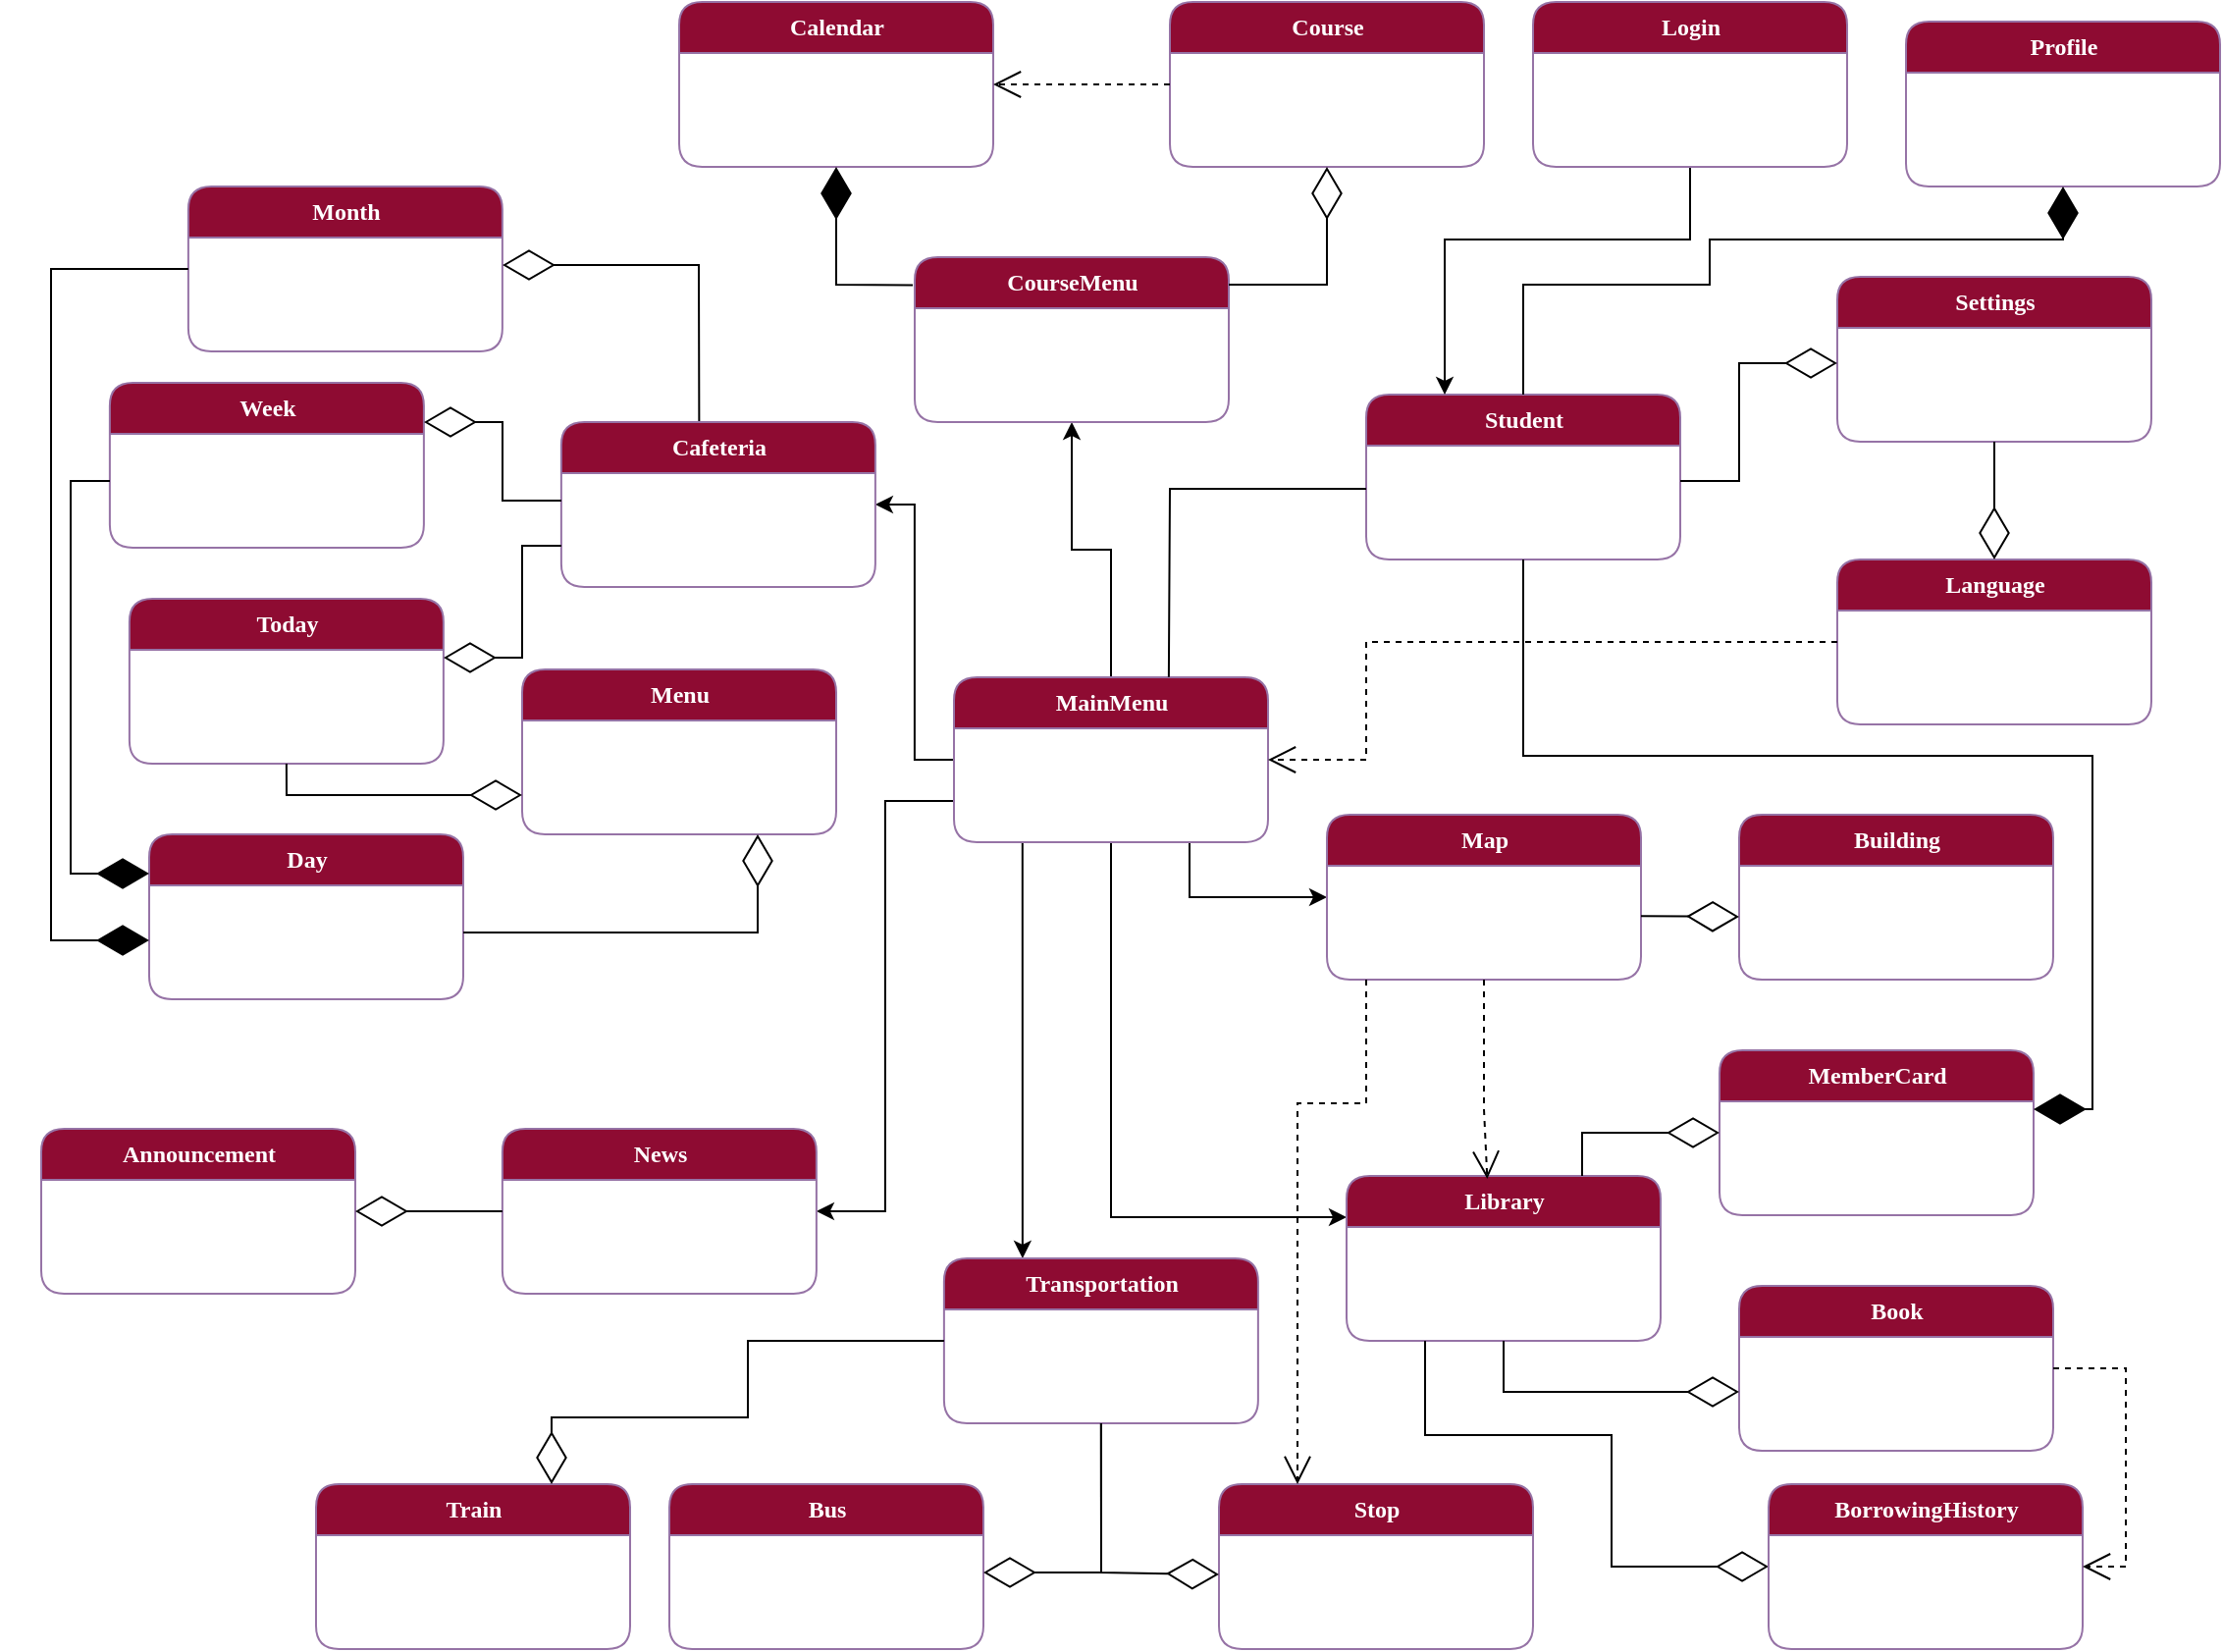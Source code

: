 <mxfile version="21.1.1" type="github">
  <diagram name="domain model v0.1" id="929967ad-93f9-6ef4-fab6-5d389245f69c">
    <mxGraphModel dx="1434" dy="2456" grid="1" gridSize="10" guides="1" tooltips="1" connect="1" arrows="1" fold="1" page="1" pageScale="1.5" pageWidth="827" pageHeight="583" background="none" math="0" shadow="0">
      <root>
        <mxCell id="0" style=";html=1;" />
        <mxCell id="1" style=";html=1;" parent="0" />
        <mxCell id="7_-KOmJF56WA2YFmEBqw-1" value="&lt;font color=&quot;#ffffff&quot;&gt;&lt;b&gt;Student&lt;/b&gt;&lt;/font&gt;" style="swimlane;html=1;fontStyle=0;childLayout=stackLayout;horizontal=1;startSize=26;fillColor=#8e0b32;horizontalStack=0;resizeParent=1;resizeLast=0;collapsible=1;marginBottom=0;swimlaneFillColor=#ffffff;align=center;rounded=1;shadow=0;comic=0;labelBackgroundColor=none;strokeWidth=1;fontFamily=Verdana;fontSize=12;strokeColor=#9673a6;" parent="1" vertex="1">
          <mxGeometry x="755" y="-1531" width="160" height="84" as="geometry" />
        </mxCell>
        <mxCell id="7_-KOmJF56WA2YFmEBqw-2" value="&lt;font color=&quot;#ffffff&quot;&gt;&lt;b&gt;Settings&lt;/b&gt;&lt;/font&gt;" style="swimlane;html=1;fontStyle=0;childLayout=stackLayout;horizontal=1;startSize=26;fillColor=#8e0b32;horizontalStack=0;resizeParent=1;resizeLast=0;collapsible=1;marginBottom=0;swimlaneFillColor=#ffffff;align=center;rounded=1;shadow=0;comic=0;labelBackgroundColor=none;strokeWidth=1;fontFamily=Verdana;fontSize=12;strokeColor=#9673a6;" parent="1" vertex="1">
          <mxGeometry x="995" y="-1591" width="160" height="84" as="geometry" />
        </mxCell>
        <mxCell id="7_-KOmJF56WA2YFmEBqw-3" style="edgeStyle=orthogonalEdgeStyle;rounded=0;orthogonalLoop=1;jettySize=auto;html=1;exitX=0;exitY=0.5;exitDx=0;exitDy=0;entryX=1;entryY=0.5;entryDx=0;entryDy=0;" parent="1" source="7_-KOmJF56WA2YFmEBqw-9" target="7_-KOmJF56WA2YFmEBqw-11" edge="1">
          <mxGeometry relative="1" as="geometry" />
        </mxCell>
        <mxCell id="7_-KOmJF56WA2YFmEBqw-4" style="edgeStyle=orthogonalEdgeStyle;rounded=0;orthogonalLoop=1;jettySize=auto;html=1;exitX=0;exitY=0.75;exitDx=0;exitDy=0;entryX=1;entryY=0.5;entryDx=0;entryDy=0;" parent="1" source="7_-KOmJF56WA2YFmEBqw-9" target="7_-KOmJF56WA2YFmEBqw-16" edge="1">
          <mxGeometry relative="1" as="geometry" />
        </mxCell>
        <mxCell id="7_-KOmJF56WA2YFmEBqw-5" style="edgeStyle=orthogonalEdgeStyle;rounded=0;orthogonalLoop=1;jettySize=auto;html=1;exitX=0.75;exitY=1;exitDx=0;exitDy=0;entryX=0;entryY=0.5;entryDx=0;entryDy=0;" parent="1" source="7_-KOmJF56WA2YFmEBqw-9" target="7_-KOmJF56WA2YFmEBqw-14" edge="1">
          <mxGeometry relative="1" as="geometry" />
        </mxCell>
        <mxCell id="7_-KOmJF56WA2YFmEBqw-6" style="edgeStyle=orthogonalEdgeStyle;rounded=0;orthogonalLoop=1;jettySize=auto;html=1;exitX=0.25;exitY=1;exitDx=0;exitDy=0;entryX=0.25;entryY=0;entryDx=0;entryDy=0;" parent="1" source="7_-KOmJF56WA2YFmEBqw-9" target="7_-KOmJF56WA2YFmEBqw-12" edge="1">
          <mxGeometry relative="1" as="geometry">
            <mxPoint x="600" y="-1160" as="targetPoint" />
            <Array as="points">
              <mxPoint x="580" y="-1303" />
            </Array>
          </mxGeometry>
        </mxCell>
        <mxCell id="7_-KOmJF56WA2YFmEBqw-7" style="edgeStyle=orthogonalEdgeStyle;rounded=0;orthogonalLoop=1;jettySize=auto;html=1;exitX=0.5;exitY=0;exitDx=0;exitDy=0;entryX=0.5;entryY=1;entryDx=0;entryDy=0;" parent="1" source="7_-KOmJF56WA2YFmEBqw-9" target="7_-KOmJF56WA2YFmEBqw-15" edge="1">
          <mxGeometry relative="1" as="geometry" />
        </mxCell>
        <mxCell id="7_-KOmJF56WA2YFmEBqw-8" style="edgeStyle=orthogonalEdgeStyle;rounded=0;orthogonalLoop=1;jettySize=auto;html=1;exitX=0.5;exitY=1;exitDx=0;exitDy=0;entryX=0;entryY=0.25;entryDx=0;entryDy=0;" parent="1" source="7_-KOmJF56WA2YFmEBqw-9" target="7_-KOmJF56WA2YFmEBqw-13" edge="1">
          <mxGeometry relative="1" as="geometry" />
        </mxCell>
        <mxCell id="7_-KOmJF56WA2YFmEBqw-9" value="&lt;font color=&quot;#ffffff&quot;&gt;&lt;b&gt;MainMenu&lt;br&gt;&lt;/b&gt;&lt;/font&gt;" style="swimlane;html=1;fontStyle=0;childLayout=stackLayout;horizontal=1;startSize=26;fillColor=#8e0b32;horizontalStack=0;resizeParent=1;resizeLast=0;collapsible=1;marginBottom=0;swimlaneFillColor=#ffffff;align=center;rounded=1;shadow=0;comic=0;labelBackgroundColor=none;strokeWidth=1;fontFamily=Verdana;fontSize=12;strokeColor=#9673a6;" parent="1" vertex="1">
          <mxGeometry x="545" y="-1387" width="160" height="84" as="geometry" />
        </mxCell>
        <mxCell id="7_-KOmJF56WA2YFmEBqw-10" value="&lt;font color=&quot;#ffffff&quot;&gt;&lt;b&gt;Profile&lt;/b&gt;&lt;/font&gt;" style="swimlane;html=1;fontStyle=0;childLayout=stackLayout;horizontal=1;startSize=26;fillColor=#8e0b32;horizontalStack=0;resizeParent=1;resizeLast=0;collapsible=1;marginBottom=0;swimlaneFillColor=#ffffff;align=center;rounded=1;shadow=0;comic=0;labelBackgroundColor=none;strokeWidth=1;fontFamily=Verdana;fontSize=12;strokeColor=#9673a6;" parent="1" vertex="1">
          <mxGeometry x="1030" y="-1721" width="160" height="84" as="geometry" />
        </mxCell>
        <mxCell id="7_-KOmJF56WA2YFmEBqw-11" value="&lt;font color=&quot;#ffffff&quot;&gt;&lt;b&gt;Cafeteria&lt;/b&gt;&lt;/font&gt;" style="swimlane;html=1;fontStyle=0;childLayout=stackLayout;horizontal=1;startSize=26;fillColor=#8e0b32;horizontalStack=0;resizeParent=1;resizeLast=0;collapsible=1;marginBottom=0;swimlaneFillColor=#ffffff;align=center;rounded=1;shadow=0;comic=0;labelBackgroundColor=none;strokeWidth=1;fontFamily=Verdana;fontSize=12;strokeColor=#9673a6;" parent="1" vertex="1">
          <mxGeometry x="344.94" y="-1517" width="160" height="84" as="geometry">
            <mxRectangle x="289.94" y="-10" width="100" height="30" as="alternateBounds" />
          </mxGeometry>
        </mxCell>
        <mxCell id="7_-KOmJF56WA2YFmEBqw-12" value="&lt;font color=&quot;#ffffff&quot;&gt;&lt;b&gt;Transportation&lt;/b&gt;&lt;/font&gt;" style="swimlane;html=1;fontStyle=0;childLayout=stackLayout;horizontal=1;startSize=26;fillColor=#8e0b32;horizontalStack=0;resizeParent=1;resizeLast=0;collapsible=1;marginBottom=0;swimlaneFillColor=#ffffff;align=center;rounded=1;shadow=0;comic=0;labelBackgroundColor=none;strokeWidth=1;fontFamily=Verdana;fontSize=12;strokeColor=#9673a6;" parent="1" vertex="1">
          <mxGeometry x="539.94" y="-1091" width="160" height="84" as="geometry" />
        </mxCell>
        <mxCell id="7_-KOmJF56WA2YFmEBqw-13" value="&lt;font color=&quot;#ffffff&quot;&gt;&lt;b&gt;Library&lt;/b&gt;&lt;/font&gt;" style="swimlane;html=1;fontStyle=0;childLayout=stackLayout;horizontal=1;startSize=26;fillColor=#8e0b32;horizontalStack=0;resizeParent=1;resizeLast=0;collapsible=1;marginBottom=0;swimlaneFillColor=#ffffff;align=center;rounded=1;shadow=0;comic=0;labelBackgroundColor=none;strokeWidth=1;fontFamily=Verdana;fontSize=12;strokeColor=#9673a6;" parent="1" vertex="1">
          <mxGeometry x="745" y="-1133" width="160" height="84" as="geometry" />
        </mxCell>
        <mxCell id="7_-KOmJF56WA2YFmEBqw-14" value="&lt;font color=&quot;#ffffff&quot;&gt;&lt;b&gt;Map&lt;/b&gt;&lt;/font&gt;" style="swimlane;html=1;fontStyle=0;childLayout=stackLayout;horizontal=1;startSize=26;fillColor=#8e0b32;horizontalStack=0;resizeParent=1;resizeLast=0;collapsible=1;marginBottom=0;swimlaneFillColor=#ffffff;align=center;rounded=1;shadow=0;comic=0;labelBackgroundColor=none;strokeWidth=1;fontFamily=Verdana;fontSize=12;strokeColor=#9673a6;" parent="1" vertex="1">
          <mxGeometry x="735" y="-1317" width="160" height="84" as="geometry" />
        </mxCell>
        <mxCell id="7_-KOmJF56WA2YFmEBqw-15" value="&lt;font color=&quot;#ffffff&quot;&gt;&lt;b&gt;CourseMenu&lt;/b&gt;&lt;/font&gt;" style="swimlane;html=1;fontStyle=0;childLayout=stackLayout;horizontal=1;startSize=26;fillColor=#8e0b32;horizontalStack=0;resizeParent=1;resizeLast=0;collapsible=1;marginBottom=0;swimlaneFillColor=#ffffff;align=center;rounded=1;shadow=0;comic=0;labelBackgroundColor=none;strokeWidth=1;fontFamily=Verdana;fontSize=12;strokeColor=#9673a6;" parent="1" vertex="1">
          <mxGeometry x="525" y="-1601" width="160" height="84" as="geometry" />
        </mxCell>
        <mxCell id="7_-KOmJF56WA2YFmEBqw-16" value="&lt;font color=&quot;#ffffff&quot;&gt;&lt;b&gt;News&lt;/b&gt;&lt;/font&gt;" style="swimlane;html=1;fontStyle=0;childLayout=stackLayout;horizontal=1;startSize=26;fillColor=#8e0b32;horizontalStack=0;resizeParent=1;resizeLast=0;collapsible=1;marginBottom=0;swimlaneFillColor=#ffffff;align=center;rounded=1;shadow=0;comic=0;labelBackgroundColor=none;strokeWidth=1;fontFamily=Verdana;fontSize=12;strokeColor=#9673a6;" parent="1" vertex="1">
          <mxGeometry x="314.94" y="-1157" width="160" height="84" as="geometry" />
        </mxCell>
        <mxCell id="7_-KOmJF56WA2YFmEBqw-17" value="&lt;font color=&quot;#ffffff&quot;&gt;&lt;b&gt;Announcement&lt;/b&gt;&lt;/font&gt;" style="swimlane;html=1;fontStyle=0;childLayout=stackLayout;horizontal=1;startSize=26;fillColor=#8e0b32;horizontalStack=0;resizeParent=1;resizeLast=0;collapsible=1;marginBottom=0;swimlaneFillColor=#ffffff;align=center;rounded=1;shadow=0;comic=0;labelBackgroundColor=none;strokeWidth=1;fontFamily=Verdana;fontSize=12;strokeColor=#9673a6;" parent="1" vertex="1">
          <mxGeometry x="80" y="-1157" width="160" height="84" as="geometry" />
        </mxCell>
        <mxCell id="7_-KOmJF56WA2YFmEBqw-18" value="&lt;font color=&quot;#ffffff&quot;&gt;&lt;b&gt;Course&lt;/b&gt;&lt;/font&gt;" style="swimlane;html=1;fontStyle=0;childLayout=stackLayout;horizontal=1;startSize=26;fillColor=#8e0b32;horizontalStack=0;resizeParent=1;resizeLast=0;collapsible=1;marginBottom=0;swimlaneFillColor=#ffffff;align=center;rounded=1;shadow=0;comic=0;labelBackgroundColor=none;strokeWidth=1;fontFamily=Verdana;fontSize=12;strokeColor=#9673a6;" parent="1" vertex="1">
          <mxGeometry x="655" y="-1731" width="160" height="84" as="geometry" />
        </mxCell>
        <mxCell id="7_-KOmJF56WA2YFmEBqw-19" value="&lt;font color=&quot;#ffffff&quot;&gt;&lt;b&gt;Calendar&lt;/b&gt;&lt;/font&gt;" style="swimlane;html=1;fontStyle=0;childLayout=stackLayout;horizontal=1;startSize=26;fillColor=#8e0b32;horizontalStack=0;resizeParent=1;resizeLast=0;collapsible=1;marginBottom=0;swimlaneFillColor=#ffffff;align=center;rounded=1;shadow=0;comic=0;labelBackgroundColor=none;strokeWidth=1;fontFamily=Verdana;fontSize=12;strokeColor=#9673a6;" parent="1" vertex="1">
          <mxGeometry x="405" y="-1731" width="160" height="84" as="geometry" />
        </mxCell>
        <mxCell id="7_-KOmJF56WA2YFmEBqw-20" value="&lt;font color=&quot;#ffffff&quot;&gt;&lt;b&gt;Bus&lt;/b&gt;&lt;/font&gt;" style="swimlane;html=1;fontStyle=0;childLayout=stackLayout;horizontal=1;startSize=26;fillColor=#8e0b32;horizontalStack=0;resizeParent=1;resizeLast=0;collapsible=1;marginBottom=0;swimlaneFillColor=#ffffff;align=center;rounded=1;shadow=0;comic=0;labelBackgroundColor=none;strokeWidth=1;fontFamily=Verdana;fontSize=12;strokeColor=#9673a6;" parent="1" vertex="1">
          <mxGeometry x="400" y="-976" width="160" height="84" as="geometry" />
        </mxCell>
        <mxCell id="7_-KOmJF56WA2YFmEBqw-21" value="&lt;font color=&quot;#ffffff&quot;&gt;&lt;b&gt;Train&lt;/b&gt;&lt;/font&gt;" style="swimlane;html=1;fontStyle=0;childLayout=stackLayout;horizontal=1;startSize=26;fillColor=#8e0b32;horizontalStack=0;resizeParent=1;resizeLast=0;collapsible=1;marginBottom=0;swimlaneFillColor=#ffffff;align=center;rounded=1;shadow=0;comic=0;labelBackgroundColor=none;strokeWidth=1;fontFamily=Verdana;fontSize=12;strokeColor=#9673a6;" parent="1" vertex="1">
          <mxGeometry x="220" y="-976" width="160" height="84" as="geometry" />
        </mxCell>
        <mxCell id="7_-KOmJF56WA2YFmEBqw-23" value="&lt;font color=&quot;#ffffff&quot;&gt;&lt;b&gt;MemberCard&lt;/b&gt;&lt;/font&gt;" style="swimlane;html=1;fontStyle=0;childLayout=stackLayout;horizontal=1;startSize=26;fillColor=#8e0b32;horizontalStack=0;resizeParent=1;resizeLast=0;collapsible=1;marginBottom=0;swimlaneFillColor=#ffffff;align=center;rounded=1;shadow=0;comic=0;labelBackgroundColor=none;strokeWidth=1;fontFamily=Verdana;fontSize=12;strokeColor=#9673a6;" parent="1" vertex="1">
          <mxGeometry x="935" y="-1197" width="160" height="84" as="geometry" />
        </mxCell>
        <mxCell id="7_-KOmJF56WA2YFmEBqw-24" value="&lt;font color=&quot;#ffffff&quot;&gt;&lt;b&gt;Book&lt;/b&gt;&lt;/font&gt;" style="swimlane;html=1;fontStyle=0;childLayout=stackLayout;horizontal=1;startSize=26;fillColor=#8e0b32;horizontalStack=0;resizeParent=1;resizeLast=0;collapsible=1;marginBottom=0;swimlaneFillColor=#ffffff;align=center;rounded=1;shadow=0;comic=0;labelBackgroundColor=none;strokeWidth=1;fontFamily=Verdana;fontSize=12;strokeColor=#9673a6;" parent="1" vertex="1">
          <mxGeometry x="945" y="-1077" width="160" height="84" as="geometry" />
        </mxCell>
        <mxCell id="7_-KOmJF56WA2YFmEBqw-25" value="&lt;font color=&quot;#ffffff&quot;&gt;&lt;b&gt;Building&lt;/b&gt;&lt;/font&gt;" style="swimlane;html=1;fontStyle=0;childLayout=stackLayout;horizontal=1;startSize=26;fillColor=#8e0b32;horizontalStack=0;resizeParent=1;resizeLast=0;collapsible=1;marginBottom=0;swimlaneFillColor=#ffffff;align=center;rounded=1;shadow=0;comic=0;labelBackgroundColor=none;strokeWidth=1;fontFamily=Verdana;fontSize=12;strokeColor=#9673a6;" parent="1" vertex="1">
          <mxGeometry x="945" y="-1317" width="160" height="84" as="geometry" />
        </mxCell>
        <mxCell id="7_-KOmJF56WA2YFmEBqw-26" value="" style="endArrow=diamondThin;endFill=0;endSize=24;html=1;rounded=0;" parent="7_-KOmJF56WA2YFmEBqw-25" edge="1">
          <mxGeometry width="160" relative="1" as="geometry">
            <mxPoint x="-50" y="51.58" as="sourcePoint" />
            <mxPoint y="52" as="targetPoint" />
          </mxGeometry>
        </mxCell>
        <mxCell id="7_-KOmJF56WA2YFmEBqw-27" value="&lt;font color=&quot;#ffffff&quot;&gt;&lt;b&gt;Today&lt;/b&gt;&lt;/font&gt;" style="swimlane;html=1;fontStyle=0;childLayout=stackLayout;horizontal=1;startSize=26;fillColor=#8e0b32;horizontalStack=0;resizeParent=1;resizeLast=0;collapsible=1;marginBottom=0;swimlaneFillColor=#ffffff;align=center;rounded=1;shadow=0;comic=0;labelBackgroundColor=none;strokeWidth=1;fontFamily=Verdana;fontSize=12;strokeColor=#9673a6;" parent="1" vertex="1">
          <mxGeometry x="124.94" y="-1427" width="160" height="84" as="geometry" />
        </mxCell>
        <mxCell id="7_-KOmJF56WA2YFmEBqw-28" value="&lt;font color=&quot;#ffffff&quot;&gt;&lt;b&gt;Week&lt;/b&gt;&lt;/font&gt;" style="swimlane;html=1;fontStyle=0;childLayout=stackLayout;horizontal=1;startSize=26;fillColor=#8e0b32;horizontalStack=0;resizeParent=1;resizeLast=0;collapsible=1;marginBottom=0;swimlaneFillColor=#ffffff;align=center;rounded=1;shadow=0;comic=0;labelBackgroundColor=none;strokeWidth=1;fontFamily=Verdana;fontSize=12;strokeColor=#9673a6;" parent="1" vertex="1">
          <mxGeometry x="114.94" y="-1537" width="160" height="84" as="geometry" />
        </mxCell>
        <mxCell id="7_-KOmJF56WA2YFmEBqw-29" value="&lt;font color=&quot;#ffffff&quot;&gt;&lt;b&gt;Month&lt;/b&gt;&lt;/font&gt;" style="swimlane;html=1;fontStyle=0;childLayout=stackLayout;horizontal=1;startSize=26;fillColor=#8e0b32;horizontalStack=0;resizeParent=1;resizeLast=0;collapsible=1;marginBottom=0;swimlaneFillColor=#ffffff;align=center;rounded=1;shadow=0;comic=0;labelBackgroundColor=none;strokeWidth=1;fontFamily=Verdana;fontSize=12;strokeColor=#9673a6;" parent="1" vertex="1">
          <mxGeometry x="154.94" y="-1637" width="160" height="84" as="geometry" />
        </mxCell>
        <mxCell id="7_-KOmJF56WA2YFmEBqw-30" value="&lt;font color=&quot;#ffffff&quot;&gt;&lt;b&gt;Menu&lt;/b&gt;&lt;/font&gt;" style="swimlane;html=1;fontStyle=0;childLayout=stackLayout;horizontal=1;startSize=26;fillColor=#8e0b32;horizontalStack=0;resizeParent=1;resizeLast=0;collapsible=1;marginBottom=0;swimlaneFillColor=#ffffff;align=center;rounded=1;shadow=0;comic=0;labelBackgroundColor=none;strokeWidth=1;fontFamily=Verdana;fontSize=12;strokeColor=#9673a6;" parent="1" vertex="1">
          <mxGeometry x="325" y="-1391" width="160" height="84" as="geometry" />
        </mxCell>
        <mxCell id="7_-KOmJF56WA2YFmEBqw-31" value="&lt;font color=&quot;#ffffff&quot;&gt;&lt;b&gt;Language&lt;/b&gt;&lt;/font&gt;" style="swimlane;html=1;fontStyle=0;childLayout=stackLayout;horizontal=1;startSize=26;fillColor=#8e0b32;horizontalStack=0;resizeParent=1;resizeLast=0;collapsible=1;marginBottom=0;swimlaneFillColor=#ffffff;align=center;rounded=1;shadow=0;comic=0;labelBackgroundColor=none;strokeWidth=1;fontFamily=Verdana;fontSize=12;strokeColor=#9673a6;" parent="1" vertex="1">
          <mxGeometry x="995" y="-1447" width="160" height="84" as="geometry" />
        </mxCell>
        <mxCell id="7_-KOmJF56WA2YFmEBqw-32" value="" style="endArrow=diamondThin;endFill=0;endSize=24;html=1;rounded=0;exitX=0.5;exitY=1;exitDx=0;exitDy=0;" parent="1" source="7_-KOmJF56WA2YFmEBqw-13" edge="1">
          <mxGeometry width="160" relative="1" as="geometry">
            <mxPoint x="785" y="-1023" as="sourcePoint" />
            <mxPoint x="945" y="-1023" as="targetPoint" />
            <Array as="points">
              <mxPoint x="825" y="-1023" />
              <mxPoint x="855" y="-1023" />
              <mxPoint x="885" y="-1023" />
            </Array>
          </mxGeometry>
        </mxCell>
        <mxCell id="7_-KOmJF56WA2YFmEBqw-33" value="" style="endArrow=diamondThin;endFill=0;endSize=24;html=1;rounded=0;entryX=0.5;entryY=1;entryDx=0;entryDy=0;" parent="1" target="7_-KOmJF56WA2YFmEBqw-18" edge="1">
          <mxGeometry width="160" relative="1" as="geometry">
            <mxPoint x="685" y="-1587" as="sourcePoint" />
            <mxPoint x="845" y="-1397" as="targetPoint" />
            <Array as="points">
              <mxPoint x="685" y="-1587" />
              <mxPoint x="735" y="-1587" />
            </Array>
          </mxGeometry>
        </mxCell>
        <mxCell id="7_-KOmJF56WA2YFmEBqw-34" value="" style="endArrow=open;endSize=12;dashed=1;html=1;rounded=0;exitX=0;exitY=0.5;exitDx=0;exitDy=0;entryX=1;entryY=0.5;entryDx=0;entryDy=0;" parent="1" source="7_-KOmJF56WA2YFmEBqw-18" target="7_-KOmJF56WA2YFmEBqw-19" edge="1">
          <mxGeometry width="160" relative="1" as="geometry">
            <mxPoint x="535" y="-1637" as="sourcePoint" />
            <mxPoint x="695" y="-1637" as="targetPoint" />
          </mxGeometry>
        </mxCell>
        <mxCell id="7_-KOmJF56WA2YFmEBqw-35" value="" style="endArrow=diamondThin;endFill=1;endSize=24;html=1;rounded=0;entryX=0.5;entryY=1;entryDx=0;entryDy=0;exitX=-0.006;exitY=0.169;exitDx=0;exitDy=0;exitPerimeter=0;" parent="1" source="7_-KOmJF56WA2YFmEBqw-15" target="7_-KOmJF56WA2YFmEBqw-19" edge="1">
          <mxGeometry width="160" relative="1" as="geometry">
            <mxPoint x="595" y="-1557" as="sourcePoint" />
            <mxPoint x="755" y="-1557" as="targetPoint" />
            <Array as="points">
              <mxPoint x="485" y="-1587" />
            </Array>
          </mxGeometry>
        </mxCell>
        <mxCell id="7_-KOmJF56WA2YFmEBqw-36" value="" style="endArrow=diamondThin;endFill=0;endSize=24;html=1;rounded=0;" parent="1" edge="1">
          <mxGeometry width="160" relative="1" as="geometry">
            <mxPoint x="345" y="-1477" as="sourcePoint" />
            <mxPoint x="275" y="-1517" as="targetPoint" />
            <Array as="points">
              <mxPoint x="315" y="-1477" />
              <mxPoint x="315" y="-1517" />
            </Array>
          </mxGeometry>
        </mxCell>
        <mxCell id="7_-KOmJF56WA2YFmEBqw-37" value="" style="endArrow=diamondThin;endFill=0;endSize=24;html=1;rounded=0;exitX=0.439;exitY=-0.006;exitDx=0;exitDy=0;exitPerimeter=0;" parent="1" source="7_-KOmJF56WA2YFmEBqw-11" edge="1">
          <mxGeometry width="160" relative="1" as="geometry">
            <mxPoint x="335" y="-1537" as="sourcePoint" />
            <mxPoint x="315" y="-1597" as="targetPoint" />
            <Array as="points">
              <mxPoint x="415" y="-1597" />
            </Array>
          </mxGeometry>
        </mxCell>
        <mxCell id="7_-KOmJF56WA2YFmEBqw-38" value="" style="endArrow=diamondThin;endFill=0;endSize=24;html=1;rounded=0;exitX=0;exitY=0.75;exitDx=0;exitDy=0;" parent="1" source="7_-KOmJF56WA2YFmEBqw-11" edge="1">
          <mxGeometry width="160" relative="1" as="geometry">
            <mxPoint x="285" y="-1497" as="sourcePoint" />
            <mxPoint x="285" y="-1397" as="targetPoint" />
            <Array as="points">
              <mxPoint x="325" y="-1454" />
              <mxPoint x="325" y="-1397" />
            </Array>
          </mxGeometry>
        </mxCell>
        <mxCell id="7_-KOmJF56WA2YFmEBqw-39" value="&lt;font color=&quot;#ffffff&quot;&gt;&lt;b&gt;Day&lt;/b&gt;&lt;/font&gt;" style="swimlane;html=1;fontStyle=0;childLayout=stackLayout;horizontal=1;startSize=26;fillColor=#8e0b32;horizontalStack=0;resizeParent=1;resizeLast=0;collapsible=1;marginBottom=0;swimlaneFillColor=#ffffff;align=center;rounded=1;shadow=0;comic=0;labelBackgroundColor=none;strokeWidth=1;fontFamily=Verdana;fontSize=12;strokeColor=#9673a6;" parent="1" vertex="1">
          <mxGeometry x="135" y="-1307" width="160" height="84" as="geometry" />
        </mxCell>
        <mxCell id="7_-KOmJF56WA2YFmEBqw-40" value="" style="endArrow=diamondThin;endFill=1;endSize=24;html=1;rounded=0;" parent="1" edge="1">
          <mxGeometry width="160" relative="1" as="geometry">
            <mxPoint x="115" y="-1487" as="sourcePoint" />
            <mxPoint x="135" y="-1287" as="targetPoint" />
            <Array as="points">
              <mxPoint x="95" y="-1487" />
              <mxPoint x="95" y="-1287" />
            </Array>
          </mxGeometry>
        </mxCell>
        <mxCell id="7_-KOmJF56WA2YFmEBqw-41" value="" style="endArrow=diamondThin;endFill=1;endSize=24;html=1;rounded=0;exitX=0;exitY=0.5;exitDx=0;exitDy=0;" parent="1" source="7_-KOmJF56WA2YFmEBqw-29" edge="1">
          <mxGeometry width="160" relative="1" as="geometry">
            <mxPoint x="115" y="-1453" as="sourcePoint" />
            <mxPoint x="135" y="-1253" as="targetPoint" />
            <Array as="points">
              <mxPoint x="85" y="-1595" />
              <mxPoint x="85" y="-1253" />
            </Array>
          </mxGeometry>
        </mxCell>
        <mxCell id="7_-KOmJF56WA2YFmEBqw-42" value="" style="endArrow=diamondThin;endFill=0;endSize=24;html=1;rounded=0;entryX=0.75;entryY=1;entryDx=0;entryDy=0;" parent="1" target="7_-KOmJF56WA2YFmEBqw-30" edge="1">
          <mxGeometry width="160" relative="1" as="geometry">
            <mxPoint x="295" y="-1257" as="sourcePoint" />
            <mxPoint x="474.94" y="-1257" as="targetPoint" />
            <Array as="points">
              <mxPoint x="445" y="-1257" />
            </Array>
          </mxGeometry>
        </mxCell>
        <mxCell id="7_-KOmJF56WA2YFmEBqw-43" value="" style="endArrow=diamondThin;endFill=0;endSize=24;html=1;rounded=0;entryX=0.75;entryY=1;entryDx=0;entryDy=0;exitX=0.5;exitY=1;exitDx=0;exitDy=0;" parent="1" source="7_-KOmJF56WA2YFmEBqw-27" edge="1">
          <mxGeometry width="160" relative="1" as="geometry">
            <mxPoint x="175" y="-1277" as="sourcePoint" />
            <mxPoint x="325" y="-1327" as="targetPoint" />
            <Array as="points">
              <mxPoint x="205" y="-1327" />
              <mxPoint x="265" y="-1327" />
            </Array>
          </mxGeometry>
        </mxCell>
        <mxCell id="7_-KOmJF56WA2YFmEBqw-44" value="" style="endArrow=diamondThin;endFill=0;endSize=24;html=1;rounded=0;entryX=1;entryY=0.5;entryDx=0;entryDy=0;exitX=0;exitY=0.5;exitDx=0;exitDy=0;" parent="1" source="7_-KOmJF56WA2YFmEBqw-16" edge="1" target="7_-KOmJF56WA2YFmEBqw-17">
          <mxGeometry width="160" relative="1" as="geometry">
            <mxPoint x="414.94" y="-1119" as="sourcePoint" />
            <mxPoint x="254.94" y="-1179" as="targetPoint" />
            <Array as="points" />
          </mxGeometry>
        </mxCell>
        <mxCell id="7_-KOmJF56WA2YFmEBqw-46" value="&lt;font color=&quot;#ffffff&quot;&gt;&lt;b&gt;Stop&lt;/b&gt;&lt;/font&gt;" style="swimlane;html=1;fontStyle=0;childLayout=stackLayout;horizontal=1;startSize=26;fillColor=#8e0b32;horizontalStack=0;resizeParent=1;resizeLast=0;collapsible=1;marginBottom=0;swimlaneFillColor=#ffffff;align=center;rounded=1;shadow=0;comic=0;labelBackgroundColor=none;strokeWidth=1;fontFamily=Verdana;fontSize=12;strokeColor=#9673a6;" parent="1" vertex="1">
          <mxGeometry x="680" y="-976" width="160" height="84" as="geometry" />
        </mxCell>
        <mxCell id="7_-KOmJF56WA2YFmEBqw-48" value="" style="endArrow=diamondThin;endFill=0;endSize=24;html=1;rounded=0;exitX=0.5;exitY=1;exitDx=0;exitDy=0;" parent="1" source="7_-KOmJF56WA2YFmEBqw-12" edge="1">
          <mxGeometry width="160" relative="1" as="geometry">
            <mxPoint x="610" y="-1011" as="sourcePoint" />
            <mxPoint x="560" y="-931" as="targetPoint" />
            <Array as="points">
              <mxPoint x="620" y="-931" />
            </Array>
          </mxGeometry>
        </mxCell>
        <mxCell id="7_-KOmJF56WA2YFmEBqw-49" value="" style="endArrow=diamondThin;endFill=0;endSize=24;html=1;rounded=0;exitX=0.5;exitY=1;exitDx=0;exitDy=0;" parent="1" source="7_-KOmJF56WA2YFmEBqw-12" edge="1">
          <mxGeometry width="160" relative="1" as="geometry">
            <mxPoint x="630" y="-997" as="sourcePoint" />
            <mxPoint x="680" y="-930" as="targetPoint" />
            <Array as="points">
              <mxPoint x="620" y="-931" />
            </Array>
          </mxGeometry>
        </mxCell>
        <mxCell id="7_-KOmJF56WA2YFmEBqw-50" value="" style="endArrow=diamondThin;endFill=0;endSize=24;html=1;rounded=0;exitX=0.75;exitY=0;exitDx=0;exitDy=0;" parent="1" source="7_-KOmJF56WA2YFmEBqw-13" edge="1">
          <mxGeometry width="160" relative="1" as="geometry">
            <mxPoint x="785" y="-1155.42" as="sourcePoint" />
            <mxPoint x="935" y="-1155" as="targetPoint" />
            <Array as="points">
              <mxPoint x="865" y="-1155" />
            </Array>
          </mxGeometry>
        </mxCell>
        <mxCell id="7_-KOmJF56WA2YFmEBqw-51" value="" style="endArrow=diamondThin;endFill=1;endSize=24;html=1;rounded=0;exitX=0.5;exitY=1;exitDx=0;exitDy=0;" parent="1" source="7_-KOmJF56WA2YFmEBqw-1" edge="1">
          <mxGeometry width="160" relative="1" as="geometry">
            <mxPoint x="805" y="-1349.34" as="sourcePoint" />
            <mxPoint x="1095" y="-1167" as="targetPoint" />
            <Array as="points">
              <mxPoint x="835" y="-1347" />
              <mxPoint x="1125" y="-1347" />
              <mxPoint x="1125" y="-1167" />
            </Array>
          </mxGeometry>
        </mxCell>
        <mxCell id="7_-KOmJF56WA2YFmEBqw-52" value="" style="endArrow=open;endSize=12;dashed=1;html=1;rounded=0;exitX=0.5;exitY=1;exitDx=0;exitDy=0;entryX=0.448;entryY=0.018;entryDx=0;entryDy=0;entryPerimeter=0;" parent="1" source="7_-KOmJF56WA2YFmEBqw-14" target="7_-KOmJF56WA2YFmEBqw-13" edge="1">
          <mxGeometry width="160" relative="1" as="geometry">
            <mxPoint x="745" y="-1187" as="sourcePoint" />
            <mxPoint x="905" y="-1187" as="targetPoint" />
            <Array as="points">
              <mxPoint x="815" y="-1187" />
              <mxPoint x="815" y="-1167" />
            </Array>
          </mxGeometry>
        </mxCell>
        <mxCell id="7_-KOmJF56WA2YFmEBqw-53" value="" style="endArrow=diamondThin;endFill=1;endSize=24;html=1;rounded=0;entryX=0.5;entryY=1;entryDx=0;entryDy=0;exitX=0.5;exitY=0;exitDx=0;exitDy=0;" parent="1" source="7_-KOmJF56WA2YFmEBqw-1" target="7_-KOmJF56WA2YFmEBqw-10" edge="1">
          <mxGeometry width="160" relative="1" as="geometry">
            <mxPoint x="795" y="-1537" as="sourcePoint" />
            <mxPoint x="955" y="-1537" as="targetPoint" />
            <Array as="points">
              <mxPoint x="835" y="-1587" />
              <mxPoint x="930" y="-1587" />
              <mxPoint x="930" y="-1610" />
              <mxPoint x="990" y="-1610" />
              <mxPoint x="1110" y="-1610" />
            </Array>
          </mxGeometry>
        </mxCell>
        <mxCell id="7_-KOmJF56WA2YFmEBqw-54" value="" style="endArrow=open;endSize=12;dashed=1;html=1;rounded=0;exitX=0;exitY=0.5;exitDx=0;exitDy=0;entryX=1;entryY=0.5;entryDx=0;entryDy=0;" parent="1" source="7_-KOmJF56WA2YFmEBqw-31" target="7_-KOmJF56WA2YFmEBqw-9" edge="1">
          <mxGeometry width="160" relative="1" as="geometry">
            <mxPoint x="753" y="-1436" as="sourcePoint" />
            <mxPoint x="755" y="-1334" as="targetPoint" />
            <Array as="points">
              <mxPoint x="755" y="-1405" />
              <mxPoint x="755" y="-1345" />
            </Array>
          </mxGeometry>
        </mxCell>
        <mxCell id="7_-KOmJF56WA2YFmEBqw-55" value="" style="endArrow=diamondThin;endFill=0;endSize=24;html=1;rounded=0;" parent="1" edge="1">
          <mxGeometry width="160" relative="1" as="geometry">
            <mxPoint x="915" y="-1487" as="sourcePoint" />
            <mxPoint x="995" y="-1547" as="targetPoint" />
            <Array as="points">
              <mxPoint x="945" y="-1487" />
              <mxPoint x="945" y="-1547" />
            </Array>
          </mxGeometry>
        </mxCell>
        <mxCell id="7_-KOmJF56WA2YFmEBqw-56" value="" style="endArrow=none;html=1;rounded=0;exitX=0.684;exitY=-0.002;exitDx=0;exitDy=0;exitPerimeter=0;" parent="1" source="7_-KOmJF56WA2YFmEBqw-9" edge="1">
          <mxGeometry width="50" height="50" relative="1" as="geometry">
            <mxPoint x="705" y="-1433" as="sourcePoint" />
            <mxPoint x="755" y="-1483" as="targetPoint" />
            <Array as="points">
              <mxPoint x="655" y="-1483" />
            </Array>
          </mxGeometry>
        </mxCell>
        <mxCell id="7_-KOmJF56WA2YFmEBqw-57" value="" style="endArrow=diamondThin;endFill=0;endSize=24;html=1;rounded=0;entryX=0.5;entryY=0;entryDx=0;entryDy=0;exitX=0.5;exitY=1;exitDx=0;exitDy=0;" parent="1" source="7_-KOmJF56WA2YFmEBqw-2" target="7_-KOmJF56WA2YFmEBqw-31" edge="1">
          <mxGeometry width="160" relative="1" as="geometry">
            <mxPoint x="1065" y="-1487" as="sourcePoint" />
            <mxPoint x="865" y="-1427" as="targetPoint" />
          </mxGeometry>
        </mxCell>
        <mxCell id="7_-KOmJF56WA2YFmEBqw-58" value="" style="endArrow=diamondThin;endFill=0;endSize=24;html=1;rounded=0;exitX=0.25;exitY=1;exitDx=0;exitDy=0;entryX=0;entryY=0.5;entryDx=0;entryDy=0;" parent="1" source="7_-KOmJF56WA2YFmEBqw-13" target="7_-KOmJF56WA2YFmEBqw-59" edge="1">
          <mxGeometry width="160" relative="1" as="geometry">
            <mxPoint x="800" y="-1021" as="sourcePoint" />
            <mxPoint x="975" y="-934.5" as="targetPoint" />
            <Array as="points">
              <mxPoint x="785" y="-1001" />
              <mxPoint x="880" y="-1001" />
              <mxPoint x="880" y="-934" />
            </Array>
          </mxGeometry>
        </mxCell>
        <mxCell id="7_-KOmJF56WA2YFmEBqw-59" value="&lt;font color=&quot;#ffffff&quot;&gt;&lt;b&gt;BorrowingHistory&lt;/b&gt;&lt;/font&gt;" style="swimlane;html=1;fontStyle=0;childLayout=stackLayout;horizontal=1;startSize=26;fillColor=#8e0b32;horizontalStack=0;resizeParent=1;resizeLast=0;collapsible=1;marginBottom=0;swimlaneFillColor=#ffffff;align=center;rounded=1;shadow=0;comic=0;labelBackgroundColor=none;strokeWidth=1;fontFamily=Verdana;fontSize=12;strokeColor=#9673a6;" parent="1" vertex="1">
          <mxGeometry x="960" y="-976" width="160" height="84" as="geometry" />
        </mxCell>
        <mxCell id="7_-KOmJF56WA2YFmEBqw-60" value="" style="endArrow=open;endSize=12;dashed=1;html=1;rounded=0;entryX=1;entryY=0.5;entryDx=0;entryDy=0;exitX=1;exitY=0.5;exitDx=0;exitDy=0;" parent="1" source="7_-KOmJF56WA2YFmEBqw-24" target="7_-KOmJF56WA2YFmEBqw-59" edge="1">
          <mxGeometry width="160" relative="1" as="geometry">
            <mxPoint x="1110" y="-1041" as="sourcePoint" />
            <mxPoint x="1142" y="-971" as="targetPoint" />
            <Array as="points">
              <mxPoint x="1142" y="-1035" />
              <mxPoint x="1142" y="-934" />
            </Array>
          </mxGeometry>
        </mxCell>
        <mxCell id="IVOW1CMZrd3Iir7cURom-1" value="" style="endArrow=diamondThin;endFill=0;endSize=24;html=1;rounded=0;exitX=0;exitY=0.5;exitDx=0;exitDy=0;entryX=0.75;entryY=0;entryDx=0;entryDy=0;" edge="1" parent="1" source="7_-KOmJF56WA2YFmEBqw-12" target="7_-KOmJF56WA2YFmEBqw-21">
          <mxGeometry width="160" relative="1" as="geometry">
            <mxPoint x="285" y="-1007" as="sourcePoint" />
            <mxPoint x="260" y="-990" as="targetPoint" />
            <Array as="points">
              <mxPoint x="440" y="-1049" />
              <mxPoint x="440" y="-1010" />
              <mxPoint x="340" y="-1010" />
            </Array>
          </mxGeometry>
        </mxCell>
        <mxCell id="IVOW1CMZrd3Iir7cURom-5" value="" style="endArrow=open;endSize=12;dashed=1;html=1;rounded=0;exitX=0.5;exitY=1;exitDx=0;exitDy=0;entryX=0.25;entryY=0;entryDx=0;entryDy=0;" edge="1" parent="1" target="7_-KOmJF56WA2YFmEBqw-46">
          <mxGeometry width="160" relative="1" as="geometry">
            <mxPoint x="755" y="-1233" as="sourcePoint" />
            <mxPoint x="757" y="-1131" as="targetPoint" />
            <Array as="points">
              <mxPoint x="755" y="-1170" />
              <mxPoint x="720" y="-1170" />
            </Array>
          </mxGeometry>
        </mxCell>
        <mxCell id="IVOW1CMZrd3Iir7cURom-7" style="edgeStyle=orthogonalEdgeStyle;rounded=0;orthogonalLoop=1;jettySize=auto;html=1;exitX=0.5;exitY=1;exitDx=0;exitDy=0;entryX=0.25;entryY=0;entryDx=0;entryDy=0;" edge="1" parent="1" source="IVOW1CMZrd3Iir7cURom-6" target="7_-KOmJF56WA2YFmEBqw-1">
          <mxGeometry relative="1" as="geometry">
            <Array as="points">
              <mxPoint x="920" y="-1610" />
              <mxPoint x="795" y="-1610" />
            </Array>
          </mxGeometry>
        </mxCell>
        <mxCell id="IVOW1CMZrd3Iir7cURom-6" value="&lt;font color=&quot;#ffffff&quot;&gt;&lt;b&gt;Login&lt;/b&gt;&lt;/font&gt;" style="swimlane;html=1;fontStyle=0;childLayout=stackLayout;horizontal=1;startSize=26;fillColor=#8e0b32;horizontalStack=0;resizeParent=1;resizeLast=0;collapsible=1;marginBottom=0;swimlaneFillColor=#ffffff;align=center;rounded=1;shadow=0;comic=0;labelBackgroundColor=none;strokeWidth=1;fontFamily=Verdana;fontSize=12;strokeColor=#9673a6;" vertex="1" parent="1">
          <mxGeometry x="840" y="-1731" width="160" height="84" as="geometry" />
        </mxCell>
      </root>
    </mxGraphModel>
  </diagram>
</mxfile>
